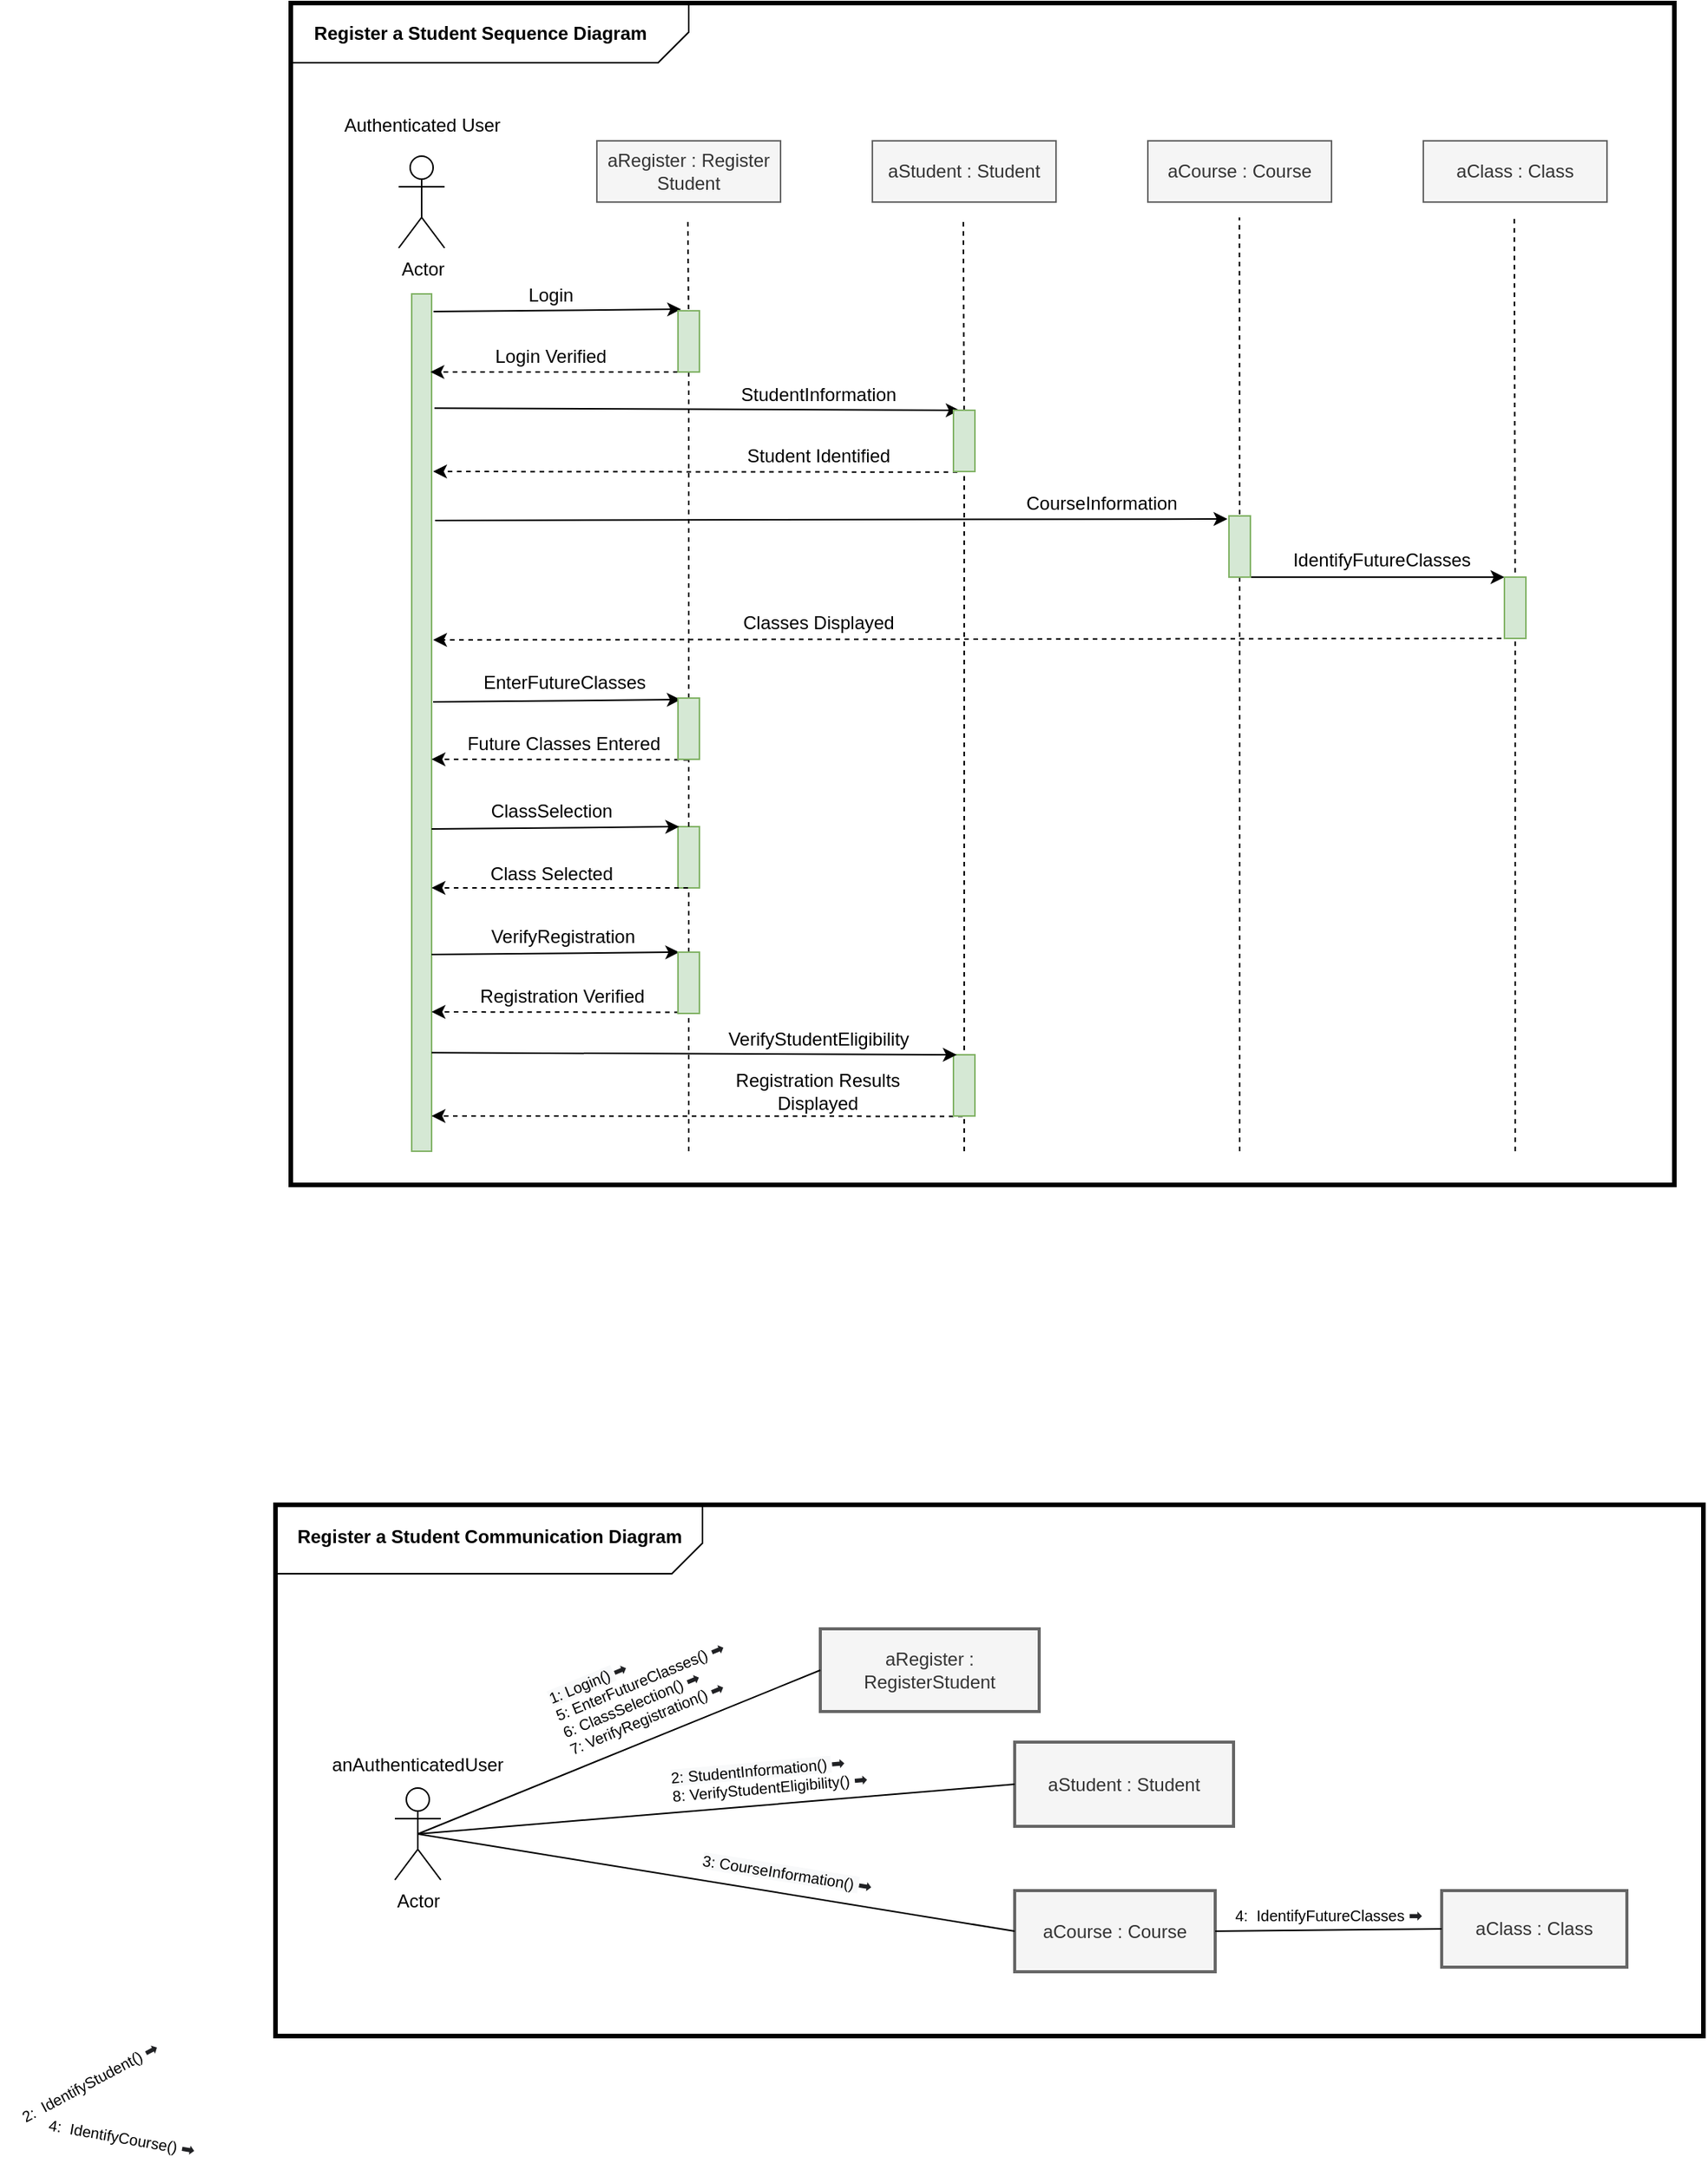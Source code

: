 <mxfile version="14.0.1" type="github">
  <diagram id="WgGNXocE23IqrcMPY2u2" name="Page-1">
    <mxGraphModel dx="1018" dy="637" grid="0" gridSize="10" guides="1" tooltips="1" connect="1" arrows="1" fold="1" page="1" pageScale="1" pageWidth="3300" pageHeight="2339" math="0" shadow="0">
      <root>
        <mxCell id="0" />
        <mxCell id="1" parent="0" />
        <mxCell id="3fiQfD3PMQG2XW41a9uW-1" value="Actor" style="shape=umlActor;verticalLabelPosition=bottom;verticalAlign=top;html=1;outlineConnect=0;" vertex="1" parent="1">
          <mxGeometry x="290.5" y="220" width="30" height="60" as="geometry" />
        </mxCell>
        <mxCell id="3fiQfD3PMQG2XW41a9uW-2" value="Authenticated User" style="text;html=1;strokeColor=none;fillColor=none;align=center;verticalAlign=middle;whiteSpace=wrap;rounded=0;" vertex="1" parent="1">
          <mxGeometry x="226.5" y="190" width="158" height="20" as="geometry" />
        </mxCell>
        <mxCell id="3fiQfD3PMQG2XW41a9uW-3" value="aRegister : Register Student" style="rounded=0;whiteSpace=wrap;html=1;fillColor=#f5f5f5;strokeColor=#666666;fontColor=#333333;" vertex="1" parent="1">
          <mxGeometry x="420" y="210" width="120" height="40" as="geometry" />
        </mxCell>
        <mxCell id="3fiQfD3PMQG2XW41a9uW-4" value="aStudent : Student" style="rounded=0;whiteSpace=wrap;html=1;fillColor=#f5f5f5;strokeColor=#666666;fontColor=#333333;" vertex="1" parent="1">
          <mxGeometry x="600" y="210" width="120" height="40" as="geometry" />
        </mxCell>
        <mxCell id="3fiQfD3PMQG2XW41a9uW-5" value="aClass : Class" style="rounded=0;whiteSpace=wrap;html=1;fillColor=#f5f5f5;strokeColor=#666666;fontColor=#333333;" vertex="1" parent="1">
          <mxGeometry x="960" y="210" width="120" height="40" as="geometry" />
        </mxCell>
        <mxCell id="3fiQfD3PMQG2XW41a9uW-8" value="" style="endArrow=none;dashed=1;html=1;" edge="1" parent="1">
          <mxGeometry width="50" height="50" relative="1" as="geometry">
            <mxPoint x="479.882" y="320" as="sourcePoint" />
            <mxPoint x="479.41" y="260" as="targetPoint" />
          </mxGeometry>
        </mxCell>
        <mxCell id="3fiQfD3PMQG2XW41a9uW-9" value="" style="endArrow=none;dashed=1;html=1;" edge="1" parent="1">
          <mxGeometry width="50" height="50" relative="1" as="geometry">
            <mxPoint x="659.937" y="386" as="sourcePoint" />
            <mxPoint x="659.41" y="260" as="targetPoint" />
          </mxGeometry>
        </mxCell>
        <mxCell id="3fiQfD3PMQG2XW41a9uW-10" value="" style="endArrow=none;dashed=1;html=1;" edge="1" parent="1">
          <mxGeometry width="50" height="50" relative="1" as="geometry">
            <mxPoint x="839.984" y="460" as="sourcePoint" />
            <mxPoint x="839.82" y="260" as="targetPoint" />
          </mxGeometry>
        </mxCell>
        <mxCell id="3fiQfD3PMQG2XW41a9uW-11" value="aCourse : Course" style="rounded=0;whiteSpace=wrap;html=1;fillColor=#f5f5f5;strokeColor=#666666;fontColor=#333333;" vertex="1" parent="1">
          <mxGeometry x="780" y="210" width="120" height="40" as="geometry" />
        </mxCell>
        <mxCell id="3fiQfD3PMQG2XW41a9uW-12" value="" style="endArrow=none;dashed=1;html=1;" edge="1" parent="1">
          <mxGeometry width="50" height="50" relative="1" as="geometry">
            <mxPoint x="1019.959" y="498" as="sourcePoint" />
            <mxPoint x="1019.41" y="260" as="targetPoint" />
          </mxGeometry>
        </mxCell>
        <mxCell id="3fiQfD3PMQG2XW41a9uW-18" value="" style="endArrow=classic;html=1;exitX=1.024;exitY=0.024;exitDx=0;exitDy=0;exitPerimeter=0;entryX=0;entryY=0;entryDx=0;entryDy=0;" edge="1" parent="1">
          <mxGeometry width="50" height="50" relative="1" as="geometry">
            <mxPoint x="313.24" y="321.52" as="sourcePoint" />
            <mxPoint x="475" y="320" as="targetPoint" />
          </mxGeometry>
        </mxCell>
        <mxCell id="3fiQfD3PMQG2XW41a9uW-21" value="Login" style="text;html=1;strokeColor=none;fillColor=none;align=center;verticalAlign=middle;whiteSpace=wrap;rounded=0;" vertex="1" parent="1">
          <mxGeometry x="370" y="301" width="40" height="20" as="geometry" />
        </mxCell>
        <mxCell id="3fiQfD3PMQG2XW41a9uW-22" value="StudentInformation" style="text;html=1;strokeColor=none;fillColor=none;align=center;verticalAlign=middle;whiteSpace=wrap;rounded=0;" vertex="1" parent="1">
          <mxGeometry x="500" y="366" width="130" height="20" as="geometry" />
        </mxCell>
        <mxCell id="3fiQfD3PMQG2XW41a9uW-23" value="" style="endArrow=classic;html=1;exitX=1.086;exitY=0.166;exitDx=0;exitDy=0;exitPerimeter=0;" edge="1" parent="1">
          <mxGeometry width="50" height="50" relative="1" as="geometry">
            <mxPoint x="313.86" y="384.68" as="sourcePoint" />
            <mxPoint x="657" y="386" as="targetPoint" />
          </mxGeometry>
        </mxCell>
        <mxCell id="3fiQfD3PMQG2XW41a9uW-25" value="" style="endArrow=none;dashed=1;html=1;" edge="1" parent="1">
          <mxGeometry width="50" height="50" relative="1" as="geometry">
            <mxPoint x="660" y="870" as="sourcePoint" />
            <mxPoint x="660" y="410" as="targetPoint" />
          </mxGeometry>
        </mxCell>
        <mxCell id="3fiQfD3PMQG2XW41a9uW-26" value="" style="endArrow=classic;html=1;dashed=1;entryX=0.943;entryY=0.145;entryDx=0;entryDy=0;entryPerimeter=0;" edge="1" parent="1">
          <mxGeometry width="50" height="50" relative="1" as="geometry">
            <mxPoint x="655.57" y="426.4" as="sourcePoint" />
            <mxPoint x="313.0" y="426.0" as="targetPoint" />
          </mxGeometry>
        </mxCell>
        <mxCell id="3fiQfD3PMQG2XW41a9uW-27" value="Student Identified" style="text;html=1;strokeColor=none;fillColor=none;align=center;verticalAlign=middle;whiteSpace=wrap;rounded=0;" vertex="1" parent="1">
          <mxGeometry x="500" y="406" width="130" height="20" as="geometry" />
        </mxCell>
        <mxCell id="3fiQfD3PMQG2XW41a9uW-30" value="" style="endArrow=none;dashed=1;html=1;" edge="1" parent="1">
          <mxGeometry width="50" height="50" relative="1" as="geometry">
            <mxPoint x="839.325" y="480" as="sourcePoint" />
            <mxPoint x="839.325" y="480" as="targetPoint" />
          </mxGeometry>
        </mxCell>
        <mxCell id="3fiQfD3PMQG2XW41a9uW-33" value="" style="endArrow=none;dashed=1;html=1;" edge="1" parent="1">
          <mxGeometry width="50" height="50" relative="1" as="geometry">
            <mxPoint x="480" y="574" as="sourcePoint" />
            <mxPoint x="480" y="350" as="targetPoint" />
          </mxGeometry>
        </mxCell>
        <mxCell id="3fiQfD3PMQG2XW41a9uW-34" value="" style="endArrow=classic;html=1;exitX=1.229;exitY=0.296;exitDx=0;exitDy=0;exitPerimeter=0;entryX=0;entryY=0;entryDx=0;entryDy=0;" edge="1" parent="1">
          <mxGeometry width="50" height="50" relative="1" as="geometry">
            <mxPoint x="314.29" y="457.96" as="sourcePoint" />
            <mxPoint x="832" y="457.0" as="targetPoint" />
          </mxGeometry>
        </mxCell>
        <mxCell id="3fiQfD3PMQG2XW41a9uW-42" value="EnterFutureClasses" style="text;html=1;strokeColor=none;fillColor=none;align=center;verticalAlign=middle;whiteSpace=wrap;rounded=0;" vertex="1" parent="1">
          <mxGeometry x="338.5" y="554" width="120" height="20" as="geometry" />
        </mxCell>
        <mxCell id="3fiQfD3PMQG2XW41a9uW-44" value="Classes Displayed" style="text;html=1;strokeColor=none;fillColor=none;align=center;verticalAlign=middle;whiteSpace=wrap;rounded=0;" vertex="1" parent="1">
          <mxGeometry x="500" y="514" width="130" height="21" as="geometry" />
        </mxCell>
        <mxCell id="3fiQfD3PMQG2XW41a9uW-50" value="" style="endArrow=none;dashed=1;html=1;" edge="1" parent="1">
          <mxGeometry width="50" height="50" relative="1" as="geometry">
            <mxPoint x="480" y="740" as="sourcePoint" />
            <mxPoint x="480" y="679" as="targetPoint" />
          </mxGeometry>
        </mxCell>
        <mxCell id="3fiQfD3PMQG2XW41a9uW-51" value="ClassSelection" style="text;html=1;strokeColor=none;fillColor=none;align=center;verticalAlign=middle;whiteSpace=wrap;rounded=0;" vertex="1" parent="1">
          <mxGeometry x="352.5" y="638" width="75" height="20" as="geometry" />
        </mxCell>
        <mxCell id="3fiQfD3PMQG2XW41a9uW-53" value="Class Selected" style="text;html=1;strokeColor=none;fillColor=none;align=center;verticalAlign=middle;whiteSpace=wrap;rounded=0;" vertex="1" parent="1">
          <mxGeometry x="347.5" y="679" width="85" height="20" as="geometry" />
        </mxCell>
        <mxCell id="3fiQfD3PMQG2XW41a9uW-54" value="CourseInformation" style="text;html=1;strokeColor=none;fillColor=none;align=center;verticalAlign=middle;whiteSpace=wrap;rounded=0;" vertex="1" parent="1">
          <mxGeometry x="685" y="437" width="130" height="20" as="geometry" />
        </mxCell>
        <mxCell id="3fiQfD3PMQG2XW41a9uW-55" value="IdentifyFutureClasses" style="text;html=1;strokeColor=none;fillColor=none;align=center;verticalAlign=middle;whiteSpace=wrap;rounded=0;" vertex="1" parent="1">
          <mxGeometry x="868" y="474" width="130" height="20" as="geometry" />
        </mxCell>
        <mxCell id="3fiQfD3PMQG2XW41a9uW-59" value="Registration Results Displayed" style="text;html=1;strokeColor=none;fillColor=none;align=center;verticalAlign=middle;whiteSpace=wrap;rounded=0;" vertex="1" parent="1">
          <mxGeometry x="486.38" y="821" width="157.25" height="20" as="geometry" />
        </mxCell>
        <mxCell id="3fiQfD3PMQG2XW41a9uW-61" value="VerifyRegistration" style="text;html=1;strokeColor=none;fillColor=none;align=center;verticalAlign=middle;whiteSpace=wrap;rounded=0;" vertex="1" parent="1">
          <mxGeometry x="343.37" y="720" width="110.25" height="20" as="geometry" />
        </mxCell>
        <mxCell id="3fiQfD3PMQG2XW41a9uW-62" value="Register a Student Sequence Diagram" style="text;html=1;strokeColor=none;fillColor=none;align=center;verticalAlign=middle;whiteSpace=wrap;rounded=0;fontStyle=1" vertex="1" parent="1">
          <mxGeometry x="228" y="130" width="232" height="20" as="geometry" />
        </mxCell>
        <mxCell id="3fiQfD3PMQG2XW41a9uW-63" value="" style="rounded=0;whiteSpace=wrap;html=1;fillColor=none;strokeWidth=3;" vertex="1" parent="1">
          <mxGeometry x="220" y="120" width="904" height="772" as="geometry" />
        </mxCell>
        <mxCell id="3fiQfD3PMQG2XW41a9uW-64" value="" style="rounded=0;whiteSpace=wrap;html=1;fillColor=#d5e8d4;strokeColor=#82b366;" vertex="1" parent="1">
          <mxGeometry x="299" y="310" width="13" height="560" as="geometry" />
        </mxCell>
        <mxCell id="3fiQfD3PMQG2XW41a9uW-65" value="" style="verticalLabelPosition=bottom;verticalAlign=top;html=1;shape=card;whiteSpace=wrap;size=20;arcSize=12;strokeWidth=1;fillColor=none;direction=west;" vertex="1" parent="1">
          <mxGeometry x="219" y="120" width="261" height="39" as="geometry" />
        </mxCell>
        <mxCell id="3fiQfD3PMQG2XW41a9uW-70" value="Register a Student Communication Diagram" style="text;html=1;strokeColor=none;fillColor=none;align=center;verticalAlign=middle;whiteSpace=wrap;rounded=0;fontStyle=1" vertex="1" parent="1">
          <mxGeometry x="218" y="1112" width="264" height="20" as="geometry" />
        </mxCell>
        <mxCell id="3fiQfD3PMQG2XW41a9uW-71" value="Actor" style="shape=umlActor;verticalLabelPosition=bottom;verticalAlign=top;html=1;outlineConnect=0;" vertex="1" parent="1">
          <mxGeometry x="288" y="1286" width="30" height="60" as="geometry" />
        </mxCell>
        <mxCell id="3fiQfD3PMQG2XW41a9uW-73" value="anAuthenticatedUser" style="text;html=1;strokeColor=none;fillColor=none;align=center;verticalAlign=middle;whiteSpace=wrap;rounded=0;" vertex="1" parent="1">
          <mxGeometry x="241" y="1261.01" width="124" height="20" as="geometry" />
        </mxCell>
        <mxCell id="3fiQfD3PMQG2XW41a9uW-75" value="aRegister : RegisterStudent" style="rounded=0;whiteSpace=wrap;html=1;strokeWidth=2;fillColor=#f5f5f5;strokeColor=#666666;fontColor=#333333;" vertex="1" parent="1">
          <mxGeometry x="566" y="1182" width="143" height="54" as="geometry" />
        </mxCell>
        <mxCell id="3fiQfD3PMQG2XW41a9uW-76" value="aStudent : Student" style="rounded=0;whiteSpace=wrap;html=1;strokeWidth=2;fillColor=#f5f5f5;strokeColor=#666666;fontColor=#333333;" vertex="1" parent="1">
          <mxGeometry x="693" y="1256" width="143" height="55" as="geometry" />
        </mxCell>
        <mxCell id="3fiQfD3PMQG2XW41a9uW-77" value="aCourse : Course" style="rounded=0;whiteSpace=wrap;html=1;strokeWidth=2;fillColor=#f5f5f5;strokeColor=#666666;fontColor=#333333;" vertex="1" parent="1">
          <mxGeometry x="693" y="1353" width="131" height="53" as="geometry" />
        </mxCell>
        <mxCell id="3fiQfD3PMQG2XW41a9uW-79" value="" style="verticalLabelPosition=bottom;verticalAlign=top;html=1;shape=card;whiteSpace=wrap;size=20;arcSize=12;strokeWidth=1;fillColor=none;direction=west;" vertex="1" parent="1">
          <mxGeometry x="210" y="1100" width="279" height="46" as="geometry" />
        </mxCell>
        <mxCell id="3fiQfD3PMQG2XW41a9uW-81" value="2: &amp;nbsp;IdentifyStudent()&amp;nbsp;&lt;b style=&quot;font-size: 10px ; color: rgb(32 , 33 , 36) ; font-family: &amp;#34;arial&amp;#34; , sans-serif ; text-align: left&quot;&gt;➡&lt;/b&gt;" style="text;html=1;strokeColor=none;fillColor=none;align=center;verticalAlign=middle;whiteSpace=wrap;rounded=0;rotation=332;fontSize=10;" vertex="1" parent="1">
          <mxGeometry x="28" y="1469" width="121" height="18" as="geometry" />
        </mxCell>
        <mxCell id="3fiQfD3PMQG2XW41a9uW-82" value="" style="endArrow=none;html=1;entryX=0;entryY=0.5;entryDx=0;entryDy=0;exitX=0.5;exitY=0.5;exitDx=0;exitDy=0;exitPerimeter=0;" edge="1" parent="1" target="3fiQfD3PMQG2XW41a9uW-75" source="3fiQfD3PMQG2XW41a9uW-71">
          <mxGeometry width="50" height="50" relative="1" as="geometry">
            <mxPoint x="342" y="1316" as="sourcePoint" />
            <mxPoint x="416" y="1259" as="targetPoint" />
          </mxGeometry>
        </mxCell>
        <mxCell id="3fiQfD3PMQG2XW41a9uW-85" value="4: &amp;nbsp;IdentifyFutureClasses&amp;nbsp;&lt;b style=&quot;font-size: 10px ; color: rgb(32 , 33 , 36) ; font-family: &amp;#34;arial&amp;#34; , sans-serif ; text-align: left&quot;&gt;➡&lt;/b&gt;" style="text;html=1;strokeColor=none;fillColor=none;align=center;verticalAlign=middle;whiteSpace=wrap;rounded=0;rotation=0;fontSize=10;" vertex="1" parent="1">
          <mxGeometry x="829" y="1359" width="138" height="20" as="geometry" />
        </mxCell>
        <mxCell id="3fiQfD3PMQG2XW41a9uW-86" value="4: &amp;nbsp;IdentifyCourse()&amp;nbsp;&lt;b style=&quot;font-size: 10px ; color: rgb(32 , 33 , 36) ; font-family: &amp;#34;arial&amp;#34; , sans-serif ; text-align: left&quot;&gt;➡&lt;/b&gt;" style="text;html=1;strokeColor=none;fillColor=none;align=center;verticalAlign=middle;whiteSpace=wrap;rounded=0;rotation=10;fontSize=10;" vertex="1" parent="1">
          <mxGeometry x="49" y="1504" width="121" height="20" as="geometry" />
        </mxCell>
        <mxCell id="3fiQfD3PMQG2XW41a9uW-89" value="&lt;span style=&quot;color: rgb(0 , 0 , 0) ; font-family: &amp;#34;helvetica&amp;#34; ; font-size: 10px ; font-style: normal ; font-weight: normal ; letter-spacing: normal ; text-align: center ; text-indent: 0px ; text-transform: none ; word-spacing: 0px ; background-color: rgb(248 , 249 , 250) ; text-decoration: none ; display: inline ; float: none&quot;&gt;1: Login()&amp;nbsp;&lt;/span&gt;&lt;b style=&quot;font-size: 10px ; font-style: normal ; letter-spacing: normal ; text-indent: 0px ; text-transform: none ; word-spacing: 0px ; text-decoration: none ; color: rgb(32 , 33 , 36) ; font-family: &amp;#34;arial&amp;#34; , sans-serif ; text-align: left&quot;&gt;➡&lt;br&gt;&lt;/b&gt;&lt;span style=&quot;font-family: &amp;#34;helvetica&amp;#34; ; text-align: center&quot;&gt;5: EnterFutureClasses()&amp;nbsp;&lt;/span&gt;&lt;b style=&quot;color: rgb(32 , 33 , 36) ; font-family: &amp;#34;arial&amp;#34; , sans-serif&quot;&gt;➡&lt;br&gt;&lt;/b&gt;&lt;span style=&quot;font-family: &amp;#34;helvetica&amp;#34; ; text-align: center&quot;&gt;6: ClassSelection()&amp;nbsp;&lt;/span&gt;&lt;b style=&quot;color: rgb(32 , 33 , 36) ; font-family: &amp;#34;arial&amp;#34; , sans-serif&quot;&gt;➡&lt;br&gt;&lt;/b&gt;&lt;span style=&quot;font-family: &amp;#34;helvetica&amp;#34; ; text-align: center&quot;&gt;7: VerifyRegistration()&amp;nbsp;&lt;/span&gt;&lt;b style=&quot;color: rgb(32 , 33 , 36) ; font-family: &amp;#34;arial&amp;#34; , sans-serif&quot;&gt;➡&lt;/b&gt;&lt;b style=&quot;font-size: 10px ; font-style: normal ; letter-spacing: normal ; text-indent: 0px ; text-transform: none ; word-spacing: 0px ; text-decoration: none ; color: rgb(32 , 33 , 36) ; font-family: &amp;#34;arial&amp;#34; , sans-serif ; text-align: left&quot;&gt;&lt;br&gt;&lt;/b&gt;" style="text;whiteSpace=wrap;html=1;fontSize=10;rotation=337.5;" vertex="1" parent="1">
          <mxGeometry x="390" y="1190" width="127.26" height="66" as="geometry" />
        </mxCell>
        <mxCell id="3fiQfD3PMQG2XW41a9uW-90" value="" style="rounded=0;whiteSpace=wrap;html=1;strokeWidth=3;fontSize=10;fillColor=none;" vertex="1" parent="1">
          <mxGeometry x="210" y="1101" width="933" height="347" as="geometry" />
        </mxCell>
        <mxCell id="3fiQfD3PMQG2XW41a9uW-93" value="" style="endArrow=classic;html=1;dashed=1;entryX=0.943;entryY=0.145;entryDx=0;entryDy=0;entryPerimeter=0;" edge="1" parent="1">
          <mxGeometry width="50" height="50" relative="1" as="geometry">
            <mxPoint x="478.82" y="361" as="sourcePoint" />
            <mxPoint x="311.25" y="361.0" as="targetPoint" />
          </mxGeometry>
        </mxCell>
        <mxCell id="3fiQfD3PMQG2XW41a9uW-94" value="Login Verified" style="text;html=1;strokeColor=none;fillColor=none;align=center;verticalAlign=middle;whiteSpace=wrap;rounded=0;" vertex="1" parent="1">
          <mxGeometry x="340" y="341" width="100" height="20" as="geometry" />
        </mxCell>
        <mxCell id="3fiQfD3PMQG2XW41a9uW-99" value="" style="endArrow=classic;html=1;dashed=1;entryX=1.229;entryY=0.69;entryDx=0;entryDy=0;entryPerimeter=0;" edge="1" parent="1">
          <mxGeometry width="50" height="50" relative="1" as="geometry">
            <mxPoint x="659" y="847.23" as="sourcePoint" />
            <mxPoint x="312.0" y="847.0" as="targetPoint" />
          </mxGeometry>
        </mxCell>
        <mxCell id="3fiQfD3PMQG2XW41a9uW-104" value="VerifyStudentEligibility" style="text;html=1;strokeColor=none;fillColor=none;align=center;verticalAlign=middle;whiteSpace=wrap;rounded=0;" vertex="1" parent="1">
          <mxGeometry x="500" y="787" width="130" height="20" as="geometry" />
        </mxCell>
        <mxCell id="3fiQfD3PMQG2XW41a9uW-120" value="" style="endArrow=none;dashed=1;html=1;entryX=0.5;entryY=1;entryDx=0;entryDy=0;" edge="1" parent="1">
          <mxGeometry width="50" height="50" relative="1" as="geometry">
            <mxPoint x="840" y="870" as="sourcePoint" />
            <mxPoint x="840" y="490" as="targetPoint" />
          </mxGeometry>
        </mxCell>
        <mxCell id="3fiQfD3PMQG2XW41a9uW-132" value="" style="endArrow=classic;html=1;dashed=1;" edge="1" parent="1">
          <mxGeometry width="50" height="50" relative="1" as="geometry">
            <mxPoint x="1011" y="535" as="sourcePoint" />
            <mxPoint x="313" y="536" as="targetPoint" />
          </mxGeometry>
        </mxCell>
        <mxCell id="3fiQfD3PMQG2XW41a9uW-134" value="" style="endArrow=none;dashed=1;html=1;" edge="1" parent="1">
          <mxGeometry width="50" height="50" relative="1" as="geometry">
            <mxPoint x="1020" y="870" as="sourcePoint" />
            <mxPoint x="1020" y="534.0" as="targetPoint" />
          </mxGeometry>
        </mxCell>
        <mxCell id="3fiQfD3PMQG2XW41a9uW-139" value="" style="endArrow=classic;html=1;exitX=1;exitY=1;exitDx=0;exitDy=0;" edge="1" parent="1">
          <mxGeometry width="50" height="50" relative="1" as="geometry">
            <mxPoint x="847" y="495.0" as="sourcePoint" />
            <mxPoint x="1013" y="495" as="targetPoint" />
          </mxGeometry>
        </mxCell>
        <mxCell id="3fiQfD3PMQG2XW41a9uW-140" value="" style="rounded=0;whiteSpace=wrap;html=1;fillColor=#d5e8d4;strokeColor=#82b366;" vertex="1" parent="1">
          <mxGeometry x="833" y="455" width="14" height="40" as="geometry" />
        </mxCell>
        <mxCell id="3fiQfD3PMQG2XW41a9uW-141" value="" style="rounded=0;whiteSpace=wrap;html=1;fillColor=#d5e8d4;strokeColor=#82b366;" vertex="1" parent="1">
          <mxGeometry x="1013" y="495" width="14" height="40" as="geometry" />
        </mxCell>
        <mxCell id="3fiQfD3PMQG2XW41a9uW-142" value="" style="rounded=0;whiteSpace=wrap;html=1;fillColor=#d5e8d4;strokeColor=#82b366;" vertex="1" parent="1">
          <mxGeometry x="653" y="386" width="14" height="40" as="geometry" />
        </mxCell>
        <mxCell id="3fiQfD3PMQG2XW41a9uW-144" value="" style="rounded=0;whiteSpace=wrap;html=1;fillColor=#d5e8d4;strokeColor=#82b366;" vertex="1" parent="1">
          <mxGeometry x="473" y="321" width="14" height="40" as="geometry" />
        </mxCell>
        <mxCell id="3fiQfD3PMQG2XW41a9uW-149" value="" style="endArrow=classic;html=1;exitX=1.024;exitY=0.024;exitDx=0;exitDy=0;exitPerimeter=0;entryX=0;entryY=0;entryDx=0;entryDy=0;" edge="1" parent="1">
          <mxGeometry width="50" height="50" relative="1" as="geometry">
            <mxPoint x="313.0" y="576.52" as="sourcePoint" />
            <mxPoint x="474.76" y="575" as="targetPoint" />
          </mxGeometry>
        </mxCell>
        <mxCell id="3fiQfD3PMQG2XW41a9uW-151" value="" style="rounded=0;whiteSpace=wrap;html=1;fillColor=#d5e8d4;strokeColor=#82b366;" vertex="1" parent="1">
          <mxGeometry x="473" y="658" width="14" height="40" as="geometry" />
        </mxCell>
        <mxCell id="3fiQfD3PMQG2XW41a9uW-156" value="" style="endArrow=none;dashed=1;html=1;" edge="1" parent="1">
          <mxGeometry width="50" height="50" relative="1" as="geometry">
            <mxPoint x="480" y="870" as="sourcePoint" />
            <mxPoint x="480" y="780" as="targetPoint" />
          </mxGeometry>
        </mxCell>
        <mxCell id="3fiQfD3PMQG2XW41a9uW-157" value="" style="endArrow=none;dashed=1;html=1;exitX=0.5;exitY=0;exitDx=0;exitDy=0;" edge="1" parent="1" source="3fiQfD3PMQG2XW41a9uW-151">
          <mxGeometry width="50" height="50" relative="1" as="geometry">
            <mxPoint x="480" y="650" as="sourcePoint" />
            <mxPoint x="480" y="614" as="targetPoint" />
          </mxGeometry>
        </mxCell>
        <mxCell id="3fiQfD3PMQG2XW41a9uW-159" value="Future Classes Entered" style="text;html=1;strokeColor=none;fillColor=none;align=center;verticalAlign=middle;whiteSpace=wrap;rounded=0;" vertex="1" parent="1">
          <mxGeometry x="330" y="594" width="137" height="20" as="geometry" />
        </mxCell>
        <mxCell id="3fiQfD3PMQG2XW41a9uW-165" value="" style="endArrow=classic;html=1;exitX=1.024;exitY=0.024;exitDx=0;exitDy=0;exitPerimeter=0;entryX=0;entryY=0;entryDx=0;entryDy=0;" edge="1" parent="1">
          <mxGeometry width="50" height="50" relative="1" as="geometry">
            <mxPoint x="312" y="659.52" as="sourcePoint" />
            <mxPoint x="473.76" y="658" as="targetPoint" />
          </mxGeometry>
        </mxCell>
        <mxCell id="3fiQfD3PMQG2XW41a9uW-166" value="" style="endArrow=classic;html=1;exitX=1.024;exitY=0.024;exitDx=0;exitDy=0;exitPerimeter=0;entryX=0;entryY=0;entryDx=0;entryDy=0;" edge="1" parent="1">
          <mxGeometry width="50" height="50" relative="1" as="geometry">
            <mxPoint x="312" y="741.52" as="sourcePoint" />
            <mxPoint x="473.76" y="740" as="targetPoint" />
          </mxGeometry>
        </mxCell>
        <mxCell id="3fiQfD3PMQG2XW41a9uW-167" value="" style="endArrow=classic;html=1;dashed=1;entryX=0.943;entryY=0.916;entryDx=0;entryDy=0;entryPerimeter=0;" edge="1" parent="1">
          <mxGeometry width="50" height="50" relative="1" as="geometry">
            <mxPoint x="479.57" y="614.32" as="sourcePoint" />
            <mxPoint x="312" y="614" as="targetPoint" />
          </mxGeometry>
        </mxCell>
        <mxCell id="3fiQfD3PMQG2XW41a9uW-168" value="" style="rounded=0;whiteSpace=wrap;html=1;fillColor=#d5e8d4;strokeColor=#82b366;" vertex="1" parent="1">
          <mxGeometry x="473" y="574" width="14" height="40" as="geometry" />
        </mxCell>
        <mxCell id="3fiQfD3PMQG2XW41a9uW-173" value="" style="endArrow=classic;html=1;dashed=1;entryX=0.943;entryY=0.916;entryDx=0;entryDy=0;entryPerimeter=0;" edge="1" parent="1">
          <mxGeometry width="50" height="50" relative="1" as="geometry">
            <mxPoint x="479.57" y="779.32" as="sourcePoint" />
            <mxPoint x="312" y="779" as="targetPoint" />
          </mxGeometry>
        </mxCell>
        <mxCell id="3fiQfD3PMQG2XW41a9uW-174" value="" style="rounded=0;whiteSpace=wrap;html=1;fillColor=#d5e8d4;strokeColor=#82b366;" vertex="1" parent="1">
          <mxGeometry x="473" y="740" width="14" height="40" as="geometry" />
        </mxCell>
        <mxCell id="3fiQfD3PMQG2XW41a9uW-175" value="Registration Verified" style="text;html=1;strokeColor=none;fillColor=none;align=center;verticalAlign=middle;whiteSpace=wrap;rounded=0;" vertex="1" parent="1">
          <mxGeometry x="341" y="759" width="112.62" height="20" as="geometry" />
        </mxCell>
        <mxCell id="3fiQfD3PMQG2XW41a9uW-176" value="" style="rounded=0;whiteSpace=wrap;html=1;fillColor=#d5e8d4;strokeColor=#82b366;" vertex="1" parent="1">
          <mxGeometry x="653" y="807" width="14" height="40" as="geometry" />
        </mxCell>
        <mxCell id="3fiQfD3PMQG2XW41a9uW-179" value="" style="endArrow=classic;html=1;exitX=1.086;exitY=0.166;exitDx=0;exitDy=0;exitPerimeter=0;" edge="1" parent="1">
          <mxGeometry width="50" height="50" relative="1" as="geometry">
            <mxPoint x="312.0" y="805.68" as="sourcePoint" />
            <mxPoint x="655.14" y="807" as="targetPoint" />
          </mxGeometry>
        </mxCell>
        <mxCell id="3fiQfD3PMQG2XW41a9uW-180" value="" style="endArrow=classic;html=1;dashed=1;entryX=0.943;entryY=0.145;entryDx=0;entryDy=0;entryPerimeter=0;" edge="1" parent="1">
          <mxGeometry width="50" height="50" relative="1" as="geometry">
            <mxPoint x="479.57" y="698" as="sourcePoint" />
            <mxPoint x="312" y="698.0" as="targetPoint" />
          </mxGeometry>
        </mxCell>
        <mxCell id="3fiQfD3PMQG2XW41a9uW-182" value="" style="endArrow=none;html=1;entryX=0;entryY=0.5;entryDx=0;entryDy=0;exitX=0.5;exitY=0.5;exitDx=0;exitDy=0;exitPerimeter=0;" edge="1" parent="1" source="3fiQfD3PMQG2XW41a9uW-71" target="3fiQfD3PMQG2XW41a9uW-76">
          <mxGeometry width="50" height="50" relative="1" as="geometry">
            <mxPoint x="358" y="1363" as="sourcePoint" />
            <mxPoint x="582" y="1256" as="targetPoint" />
          </mxGeometry>
        </mxCell>
        <mxCell id="3fiQfD3PMQG2XW41a9uW-183" value="" style="endArrow=none;html=1;entryX=0;entryY=0.5;entryDx=0;entryDy=0;exitX=0.5;exitY=0.5;exitDx=0;exitDy=0;exitPerimeter=0;" edge="1" parent="1" source="3fiQfD3PMQG2XW41a9uW-71" target="3fiQfD3PMQG2XW41a9uW-77">
          <mxGeometry width="50" height="50" relative="1" as="geometry">
            <mxPoint x="313" y="1326" as="sourcePoint" />
            <mxPoint x="703" y="1293.5" as="targetPoint" />
          </mxGeometry>
        </mxCell>
        <mxCell id="3fiQfD3PMQG2XW41a9uW-185" value="&lt;span style=&quot;color: rgb(0 , 0 , 0) ; font-family: &amp;#34;helvetica&amp;#34; ; font-size: 10px ; font-style: normal ; font-weight: normal ; letter-spacing: normal ; text-align: center ; text-indent: 0px ; text-transform: none ; word-spacing: 0px ; background-color: rgb(248 , 249 , 250) ; text-decoration: none ; display: inline ; float: none&quot;&gt;2: StudentInformation()&amp;nbsp;&lt;/span&gt;&lt;b style=&quot;font-size: 10px ; font-style: normal ; letter-spacing: normal ; text-indent: 0px ; text-transform: none ; word-spacing: 0px ; text-decoration: none ; color: rgb(32 , 33 , 36) ; font-family: &amp;#34;arial&amp;#34; , sans-serif ; text-align: left&quot;&gt;➡&lt;br&gt;&lt;/b&gt;&lt;span style=&quot;font-family: &amp;#34;helvetica&amp;#34; ; text-align: center&quot;&gt;8: VerifyStudentEligibility()&amp;nbsp;&lt;/span&gt;&lt;b style=&quot;color: rgb(32 , 33 , 36) ; font-family: &amp;#34;arial&amp;#34; , sans-serif&quot;&gt;➡&lt;/b&gt;&lt;b style=&quot;font-size: 10px ; font-style: normal ; letter-spacing: normal ; text-indent: 0px ; text-transform: none ; word-spacing: 0px ; text-decoration: none ; color: rgb(32 , 33 , 36) ; font-family: &amp;#34;arial&amp;#34; , sans-serif ; text-align: left&quot;&gt;&lt;br&gt;&lt;/b&gt;" style="text;whiteSpace=wrap;html=1;fontSize=10;rotation=355;" vertex="1" parent="1">
          <mxGeometry x="467" y="1261.01" width="150.52" height="33.05" as="geometry" />
        </mxCell>
        <mxCell id="3fiQfD3PMQG2XW41a9uW-186" value="&lt;span style=&quot;color: rgb(0 , 0 , 0) ; font-family: &amp;#34;helvetica&amp;#34; ; font-size: 10px ; font-style: normal ; font-weight: normal ; letter-spacing: normal ; text-align: center ; text-indent: 0px ; text-transform: none ; word-spacing: 0px ; background-color: rgb(248 , 249 , 250) ; text-decoration: none ; display: inline ; float: none&quot;&gt;3: CourseInformation()&amp;nbsp;&lt;/span&gt;&lt;b style=&quot;font-size: 10px ; font-style: normal ; letter-spacing: normal ; text-indent: 0px ; text-transform: none ; word-spacing: 0px ; text-decoration: none ; color: rgb(32 , 33 , 36) ; font-family: &amp;#34;arial&amp;#34; , sans-serif ; text-align: left&quot;&gt;➡&lt;br&gt;&lt;/b&gt;&lt;b style=&quot;font-size: 10px ; font-style: normal ; letter-spacing: normal ; text-indent: 0px ; text-transform: none ; word-spacing: 0px ; text-decoration: none ; color: rgb(32 , 33 , 36) ; font-family: &amp;#34;arial&amp;#34; , sans-serif ; text-align: left&quot;&gt;&lt;br&gt;&lt;/b&gt;" style="text;whiteSpace=wrap;html=1;fontSize=10;rotation=9;" vertex="1" parent="1">
          <mxGeometry x="487" y="1330.91" width="127.26" height="23.09" as="geometry" />
        </mxCell>
        <mxCell id="3fiQfD3PMQG2XW41a9uW-188" value="aClass : Class" style="rounded=0;whiteSpace=wrap;html=1;strokeWidth=2;fillColor=#f5f5f5;strokeColor=#666666;fontColor=#333333;" vertex="1" parent="1">
          <mxGeometry x="972" y="1353" width="121" height="50" as="geometry" />
        </mxCell>
        <mxCell id="3fiQfD3PMQG2XW41a9uW-189" value="" style="endArrow=none;html=1;exitX=1;exitY=0.5;exitDx=0;exitDy=0;entryX=0;entryY=0.5;entryDx=0;entryDy=0;" edge="1" parent="1" source="3fiQfD3PMQG2XW41a9uW-77" target="3fiQfD3PMQG2XW41a9uW-188">
          <mxGeometry width="50" height="50" relative="1" as="geometry">
            <mxPoint x="676" y="1316" as="sourcePoint" />
            <mxPoint x="726" y="1266" as="targetPoint" />
          </mxGeometry>
        </mxCell>
      </root>
    </mxGraphModel>
  </diagram>
</mxfile>

